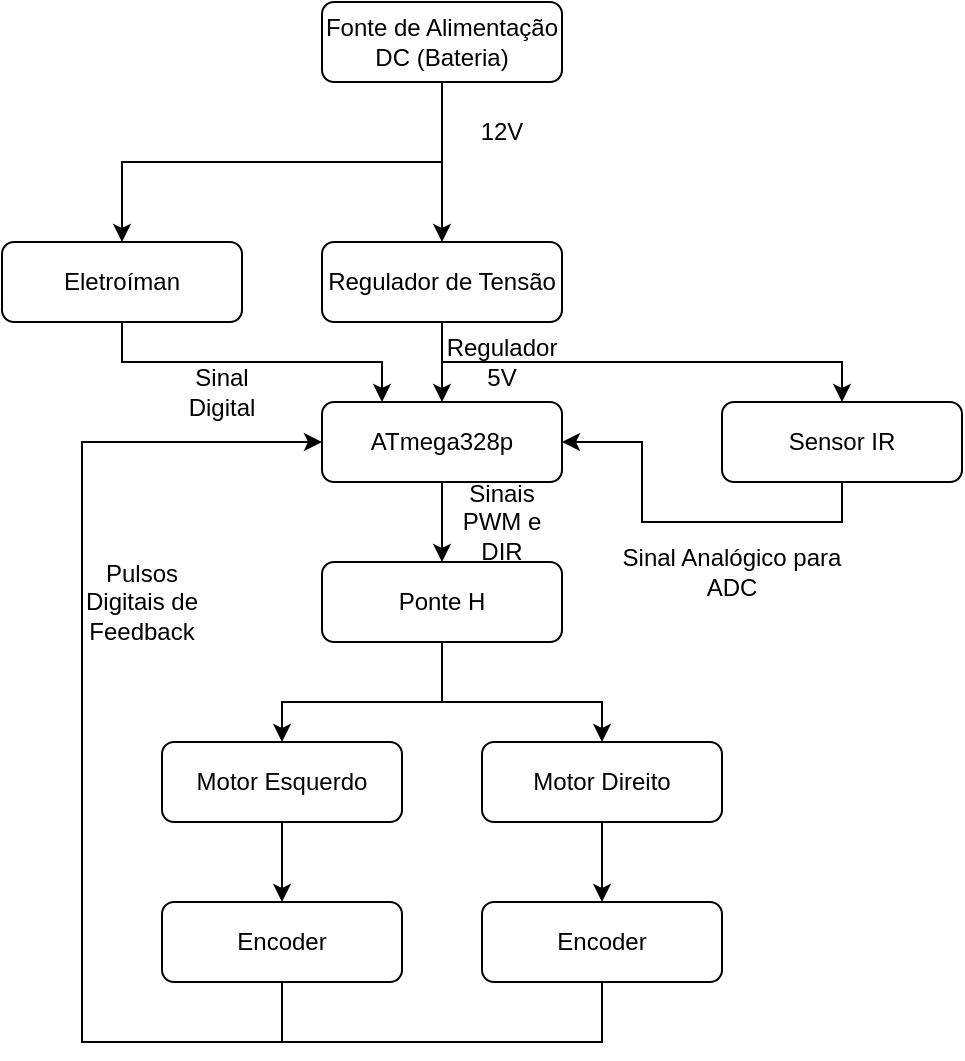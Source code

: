 <mxfile version="28.2.8">
  <diagram name="Página-1" id="W4j1L9-wL4u4jE2A-4pZ">
    <mxGraphModel dx="1042" dy="535" grid="1" gridSize="10" guides="1" tooltips="1" connect="1" arrows="1" fold="1" page="1" pageScale="1" pageWidth="1000" pageHeight="1169" math="0" shadow="0">
      <root>
        <mxCell id="0" />
        <mxCell id="1" parent="0" />
        <mxCell id="H-NImtJITTXTf6vny9Jh-1" value="Fonte de Alimentação DC (Bateria)" style="rounded=1;whiteSpace=wrap;html=1;" parent="1" vertex="1">
          <mxGeometry x="320" width="120" height="40" as="geometry" />
        </mxCell>
        <mxCell id="H-NImtJITTXTf6vny9Jh-2" value="Ponte H" style="rounded=1;whiteSpace=wrap;html=1;" parent="1" vertex="1">
          <mxGeometry x="320" y="280" width="120" height="40" as="geometry" />
        </mxCell>
        <mxCell id="H-NImtJITTXTf6vny9Jh-7" value="" style="endArrow=classic;html=1;rounded=0;exitX=0.5;exitY=1;exitDx=0;exitDy=0;entryX=0.5;entryY=0;entryDx=0;entryDy=0;" parent="1" target="H-NImtJITTXTf6vny9Jh-19" edge="1">
          <mxGeometry width="50" height="50" relative="1" as="geometry">
            <mxPoint x="380" y="330" as="sourcePoint" />
            <mxPoint x="380" y="370" as="targetPoint" />
            <Array as="points">
              <mxPoint x="380" y="350" />
              <mxPoint x="300" y="350" />
            </Array>
          </mxGeometry>
        </mxCell>
        <mxCell id="H-NImtJITTXTf6vny9Jh-8" value="Encoder" style="rounded=1;whiteSpace=wrap;html=1;" parent="1" vertex="1">
          <mxGeometry x="240" y="450" width="120" height="40" as="geometry" />
        </mxCell>
        <mxCell id="H-NImtJITTXTf6vny9Jh-9" value="" style="endArrow=classic;html=1;rounded=0;exitX=0.5;exitY=1;exitDx=0;exitDy=0;entryX=0.5;entryY=0;entryDx=0;entryDy=0;" parent="1" source="H-NImtJITTXTf6vny9Jh-19" target="H-NImtJITTXTf6vny9Jh-8" edge="1">
          <mxGeometry width="50" height="50" relative="1" as="geometry">
            <mxPoint x="300" y="410" as="sourcePoint" />
            <mxPoint x="320" y="460" as="targetPoint" />
          </mxGeometry>
        </mxCell>
        <mxCell id="H-NImtJITTXTf6vny9Jh-15" value="ATmega328p" style="rounded=1;whiteSpace=wrap;html=1;" parent="1" vertex="1">
          <mxGeometry x="320" y="200" width="120" height="40" as="geometry" />
        </mxCell>
        <mxCell id="H-NImtJITTXTf6vny9Jh-18" value="" style="endArrow=classic;html=1;rounded=0;entryX=0.5;entryY=0;entryDx=0;entryDy=0;exitX=0.5;exitY=1;exitDx=0;exitDy=0;" parent="1" source="H-NImtJITTXTf6vny9Jh-35" target="H-NImtJITTXTf6vny9Jh-15" edge="1">
          <mxGeometry width="50" height="50" relative="1" as="geometry">
            <mxPoint x="380" y="140" as="sourcePoint" />
            <mxPoint x="380" y="200" as="targetPoint" />
          </mxGeometry>
        </mxCell>
        <mxCell id="H-NImtJITTXTf6vny9Jh-19" value="Motor Esquerdo" style="rounded=1;whiteSpace=wrap;html=1;" parent="1" vertex="1">
          <mxGeometry x="240" y="370" width="120" height="40" as="geometry" />
        </mxCell>
        <mxCell id="H-NImtJITTXTf6vny9Jh-20" value="Motor Direito" style="rounded=1;whiteSpace=wrap;html=1;" parent="1" vertex="1">
          <mxGeometry x="400" y="370" width="120" height="40" as="geometry" />
        </mxCell>
        <mxCell id="H-NImtJITTXTf6vny9Jh-21" value="" style="endArrow=classic;html=1;rounded=0;exitX=0.5;exitY=1;exitDx=0;exitDy=0;" parent="1" source="H-NImtJITTXTf6vny9Jh-2" target="H-NImtJITTXTf6vny9Jh-20" edge="1">
          <mxGeometry width="50" height="50" relative="1" as="geometry">
            <mxPoint x="380" y="330" as="sourcePoint" />
            <mxPoint x="510" y="330" as="targetPoint" />
            <Array as="points">
              <mxPoint x="380" y="350" />
              <mxPoint x="460" y="350" />
            </Array>
          </mxGeometry>
        </mxCell>
        <mxCell id="H-NImtJITTXTf6vny9Jh-23" value="Encoder" style="rounded=1;whiteSpace=wrap;html=1;" parent="1" vertex="1">
          <mxGeometry x="400" y="450" width="120" height="40" as="geometry" />
        </mxCell>
        <mxCell id="H-NImtJITTXTf6vny9Jh-24" value="" style="endArrow=classic;html=1;rounded=0;exitX=0.5;exitY=1;exitDx=0;exitDy=0;entryX=0.5;entryY=0;entryDx=0;entryDy=0;" parent="1" target="H-NImtJITTXTf6vny9Jh-23" edge="1">
          <mxGeometry width="50" height="50" relative="1" as="geometry">
            <mxPoint x="460" y="410" as="sourcePoint" />
            <mxPoint x="480" y="460" as="targetPoint" />
          </mxGeometry>
        </mxCell>
        <mxCell id="H-NImtJITTXTf6vny9Jh-25" value="Regulador 5V" style="text;html=1;whiteSpace=wrap;strokeColor=none;fillColor=none;align=center;verticalAlign=middle;rounded=0;" parent="1" vertex="1">
          <mxGeometry x="380" y="160" width="60" height="40" as="geometry" />
        </mxCell>
        <mxCell id="H-NImtJITTXTf6vny9Jh-28" value="" style="endArrow=classic;html=1;rounded=0;exitX=0.5;exitY=1;exitDx=0;exitDy=0;entryX=0.5;entryY=0;entryDx=0;entryDy=0;" parent="1" source="H-NImtJITTXTf6vny9Jh-1" target="H-NImtJITTXTf6vny9Jh-31" edge="1">
          <mxGeometry width="50" height="50" relative="1" as="geometry">
            <mxPoint x="380" y="120" as="sourcePoint" />
            <mxPoint x="140" y="160" as="targetPoint" />
            <Array as="points">
              <mxPoint x="380" y="80" />
              <mxPoint x="220" y="80" />
            </Array>
          </mxGeometry>
        </mxCell>
        <mxCell id="H-NImtJITTXTf6vny9Jh-31" value="Eletroíman" style="rounded=1;whiteSpace=wrap;html=1;" parent="1" vertex="1">
          <mxGeometry x="160" y="120" width="120" height="40" as="geometry" />
        </mxCell>
        <mxCell id="H-NImtJITTXTf6vny9Jh-34" value="" style="endArrow=classic;html=1;rounded=0;exitX=0.5;exitY=1;exitDx=0;exitDy=0;entryX=0.5;entryY=0;entryDx=0;entryDy=0;" parent="1" source="H-NImtJITTXTf6vny9Jh-15" target="H-NImtJITTXTf6vny9Jh-2" edge="1">
          <mxGeometry width="50" height="50" relative="1" as="geometry">
            <mxPoint x="379.5" y="240" as="sourcePoint" />
            <mxPoint x="379.5" y="280" as="targetPoint" />
          </mxGeometry>
        </mxCell>
        <mxCell id="H-NImtJITTXTf6vny9Jh-35" value="Regulador de Tensão" style="rounded=1;whiteSpace=wrap;html=1;" parent="1" vertex="1">
          <mxGeometry x="320" y="120" width="120" height="40" as="geometry" />
        </mxCell>
        <mxCell id="H-NImtJITTXTf6vny9Jh-36" value="" style="endArrow=classic;html=1;rounded=0;entryX=0.5;entryY=0;entryDx=0;entryDy=0;" parent="1" target="H-NImtJITTXTf6vny9Jh-35" edge="1">
          <mxGeometry width="50" height="50" relative="1" as="geometry">
            <mxPoint x="380" y="80" as="sourcePoint" />
            <mxPoint x="500" y="80" as="targetPoint" />
          </mxGeometry>
        </mxCell>
        <mxCell id="H-NImtJITTXTf6vny9Jh-37" value="Sensor IR" style="rounded=1;whiteSpace=wrap;html=1;" parent="1" vertex="1">
          <mxGeometry x="520" y="200" width="120" height="40" as="geometry" />
        </mxCell>
        <mxCell id="H-NImtJITTXTf6vny9Jh-38" value="" style="endArrow=classic;html=1;rounded=0;entryX=1;entryY=0.5;entryDx=0;entryDy=0;exitX=0.5;exitY=1;exitDx=0;exitDy=0;" parent="1" source="H-NImtJITTXTf6vny9Jh-37" target="H-NImtJITTXTf6vny9Jh-15" edge="1">
          <mxGeometry width="50" height="50" relative="1" as="geometry">
            <mxPoint x="620" y="280" as="sourcePoint" />
            <mxPoint x="620" y="120" as="targetPoint" />
            <Array as="points">
              <mxPoint x="580" y="260" />
              <mxPoint x="480" y="260" />
              <mxPoint x="480" y="220" />
            </Array>
          </mxGeometry>
        </mxCell>
        <mxCell id="H-NImtJITTXTf6vny9Jh-39" value="" style="endArrow=classic;html=1;rounded=0;entryX=0.5;entryY=0;entryDx=0;entryDy=0;" parent="1" target="H-NImtJITTXTf6vny9Jh-37" edge="1">
          <mxGeometry width="50" height="50" relative="1" as="geometry">
            <mxPoint x="380" y="180" as="sourcePoint" />
            <mxPoint x="520" y="120" as="targetPoint" />
            <Array as="points">
              <mxPoint x="520" y="180" />
              <mxPoint x="580" y="180" />
            </Array>
          </mxGeometry>
        </mxCell>
        <mxCell id="iKryqI77o_tDwRDf90ZS-1" value="" style="endArrow=classic;html=1;rounded=0;entryX=0;entryY=0.5;entryDx=0;entryDy=0;exitX=0.5;exitY=1;exitDx=0;exitDy=0;" edge="1" parent="1" source="H-NImtJITTXTf6vny9Jh-23" target="H-NImtJITTXTf6vny9Jh-15">
          <mxGeometry width="50" height="50" relative="1" as="geometry">
            <mxPoint x="460" y="520" as="sourcePoint" />
            <mxPoint x="320" y="220" as="targetPoint" />
            <Array as="points">
              <mxPoint x="460" y="520" />
              <mxPoint x="360" y="520" />
              <mxPoint x="310" y="520" />
              <mxPoint x="200" y="520" />
              <mxPoint x="200" y="220" />
            </Array>
          </mxGeometry>
        </mxCell>
        <mxCell id="iKryqI77o_tDwRDf90ZS-2" value="" style="endArrow=none;html=1;rounded=0;entryX=0.5;entryY=1;entryDx=0;entryDy=0;" edge="1" parent="1" target="H-NImtJITTXTf6vny9Jh-8">
          <mxGeometry width="50" height="50" relative="1" as="geometry">
            <mxPoint x="300" y="520" as="sourcePoint" />
            <mxPoint x="330" y="470" as="targetPoint" />
          </mxGeometry>
        </mxCell>
        <mxCell id="iKryqI77o_tDwRDf90ZS-3" value="Pulsos Digitais de Feedback" style="text;html=1;whiteSpace=wrap;strokeColor=none;fillColor=none;align=center;verticalAlign=middle;rounded=0;" vertex="1" parent="1">
          <mxGeometry x="200" y="285" width="60" height="30" as="geometry" />
        </mxCell>
        <mxCell id="iKryqI77o_tDwRDf90ZS-6" value="Sinais PWM e DIR" style="text;html=1;whiteSpace=wrap;strokeColor=none;fillColor=none;align=center;verticalAlign=middle;rounded=0;" vertex="1" parent="1">
          <mxGeometry x="380" y="240" width="60" height="40" as="geometry" />
        </mxCell>
        <mxCell id="iKryqI77o_tDwRDf90ZS-7" value="12V" style="text;html=1;whiteSpace=wrap;strokeColor=none;fillColor=none;align=center;verticalAlign=middle;rounded=0;" vertex="1" parent="1">
          <mxGeometry x="380" y="50" width="60" height="30" as="geometry" />
        </mxCell>
        <mxCell id="iKryqI77o_tDwRDf90ZS-8" value="Sinal Analógico para ADC" style="text;html=1;whiteSpace=wrap;strokeColor=none;fillColor=none;align=center;verticalAlign=middle;rounded=0;" vertex="1" parent="1">
          <mxGeometry x="460" y="260" width="130" height="50" as="geometry" />
        </mxCell>
        <mxCell id="iKryqI77o_tDwRDf90ZS-9" value="" style="endArrow=classic;html=1;rounded=0;exitX=0.5;exitY=1;exitDx=0;exitDy=0;entryX=0.25;entryY=0;entryDx=0;entryDy=0;" edge="1" parent="1" source="H-NImtJITTXTf6vny9Jh-31" target="H-NImtJITTXTf6vny9Jh-15">
          <mxGeometry width="50" height="50" relative="1" as="geometry">
            <mxPoint x="220" y="180" as="sourcePoint" />
            <mxPoint x="360" y="190" as="targetPoint" />
            <Array as="points">
              <mxPoint x="220" y="180" />
              <mxPoint x="300" y="180" />
              <mxPoint x="350" y="180" />
            </Array>
          </mxGeometry>
        </mxCell>
        <mxCell id="iKryqI77o_tDwRDf90ZS-10" value="Sinal Digital" style="text;html=1;whiteSpace=wrap;strokeColor=none;fillColor=none;align=center;verticalAlign=middle;rounded=0;" vertex="1" parent="1">
          <mxGeometry x="240" y="180" width="60" height="30" as="geometry" />
        </mxCell>
      </root>
    </mxGraphModel>
  </diagram>
</mxfile>
